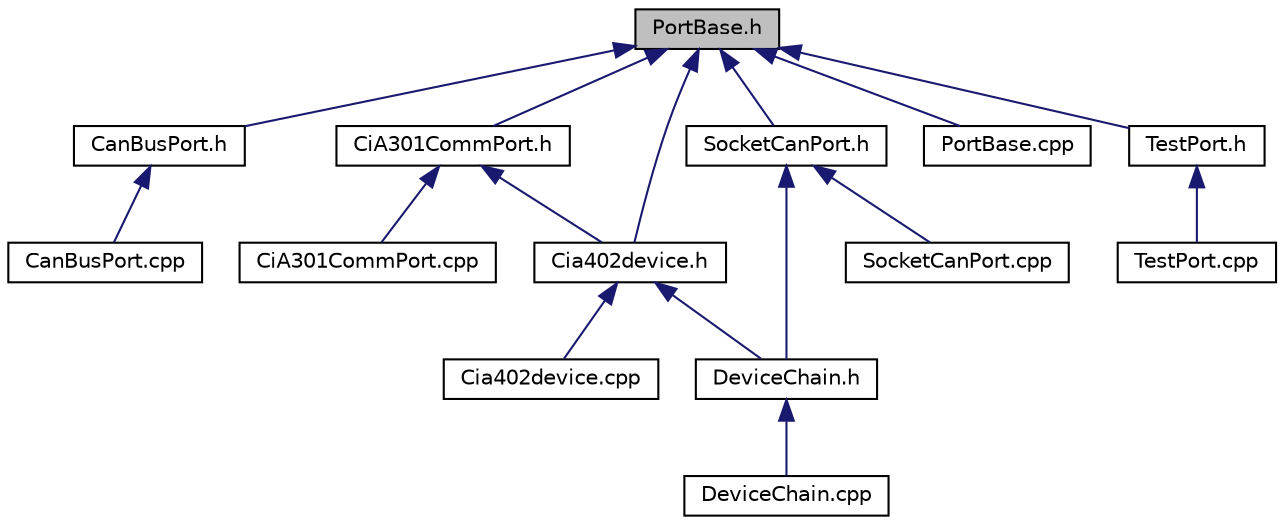 digraph "PortBase.h"
{
  bgcolor="transparent";
  edge [fontname="Helvetica",fontsize="10",labelfontname="Helvetica",labelfontsize="10"];
  node [fontname="Helvetica",fontsize="10",shape=record];
  Node1 [label="PortBase.h",height=0.2,width=0.4,color="black", fillcolor="grey75", style="filled", fontcolor="black"];
  Node1 -> Node2 [dir="back",color="midnightblue",fontsize="10",style="solid",fontname="Helvetica"];
  Node2 [label="CanBusPort.h",height=0.2,width=0.4,color="black",URL="$CanBusPort_8h.html"];
  Node2 -> Node3 [dir="back",color="midnightblue",fontsize="10",style="solid",fontname="Helvetica"];
  Node3 [label="CanBusPort.cpp",height=0.2,width=0.4,color="black",URL="$CanBusPort_8cpp.html"];
  Node1 -> Node4 [dir="back",color="midnightblue",fontsize="10",style="solid",fontname="Helvetica"];
  Node4 [label="CiA301CommPort.h",height=0.2,width=0.4,color="black",URL="$CiA301CommPort_8h.html"];
  Node4 -> Node5 [dir="back",color="midnightblue",fontsize="10",style="solid",fontname="Helvetica"];
  Node5 [label="CiA301CommPort.cpp",height=0.2,width=0.4,color="black",URL="$CiA301CommPort_8cpp.html"];
  Node4 -> Node6 [dir="back",color="midnightblue",fontsize="10",style="solid",fontname="Helvetica"];
  Node6 [label="Cia402device.h",height=0.2,width=0.4,color="black",URL="$Cia402device_8h.html"];
  Node6 -> Node7 [dir="back",color="midnightblue",fontsize="10",style="solid",fontname="Helvetica"];
  Node7 [label="Cia402device.cpp",height=0.2,width=0.4,color="black",URL="$Cia402device_8cpp.html"];
  Node6 -> Node8 [dir="back",color="midnightblue",fontsize="10",style="solid",fontname="Helvetica"];
  Node8 [label="DeviceChain.h",height=0.2,width=0.4,color="black",URL="$DeviceChain_8h.html"];
  Node8 -> Node9 [dir="back",color="midnightblue",fontsize="10",style="solid",fontname="Helvetica"];
  Node9 [label="DeviceChain.cpp",height=0.2,width=0.4,color="black",URL="$DeviceChain_8cpp.html"];
  Node1 -> Node6 [dir="back",color="midnightblue",fontsize="10",style="solid",fontname="Helvetica"];
  Node1 -> Node10 [dir="back",color="midnightblue",fontsize="10",style="solid",fontname="Helvetica"];
  Node10 [label="SocketCanPort.h",height=0.2,width=0.4,color="black",URL="$SocketCanPort_8h.html"];
  Node10 -> Node8 [dir="back",color="midnightblue",fontsize="10",style="solid",fontname="Helvetica"];
  Node10 -> Node11 [dir="back",color="midnightblue",fontsize="10",style="solid",fontname="Helvetica"];
  Node11 [label="SocketCanPort.cpp",height=0.2,width=0.4,color="black",URL="$SocketCanPort_8cpp.html"];
  Node1 -> Node12 [dir="back",color="midnightblue",fontsize="10",style="solid",fontname="Helvetica"];
  Node12 [label="PortBase.cpp",height=0.2,width=0.4,color="black",URL="$PortBase_8cpp.html"];
  Node1 -> Node13 [dir="back",color="midnightblue",fontsize="10",style="solid",fontname="Helvetica"];
  Node13 [label="TestPort.h",height=0.2,width=0.4,color="black",URL="$TestPort_8h.html"];
  Node13 -> Node14 [dir="back",color="midnightblue",fontsize="10",style="solid",fontname="Helvetica"];
  Node14 [label="TestPort.cpp",height=0.2,width=0.4,color="black",URL="$TestPort_8cpp.html"];
}
